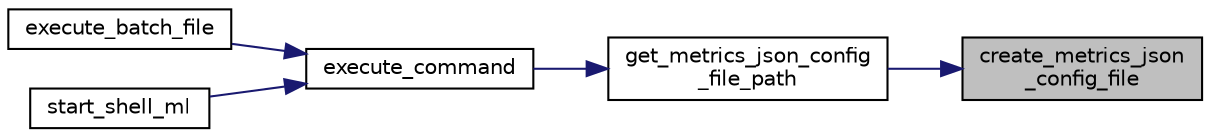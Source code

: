 digraph "create_metrics_json_config_file"
{
 // LATEX_PDF_SIZE
  edge [fontname="Helvetica",fontsize="10",labelfontname="Helvetica",labelfontsize="10"];
  node [fontname="Helvetica",fontsize="10",shape=record];
  rankdir="RL";
  Node1 [label="create_metrics_json\l_config_file",height=0.2,width=0.4,color="black", fillcolor="grey75", style="filled", fontcolor="black",tooltip="Creates the \"metrics\" JSON configuration file, that it's going to use."];
  Node1 -> Node2 [dir="back",color="midnightblue",fontsize="10",style="solid",fontname="Helvetica"];
  Node2 [label="get_metrics_json_config\l_file_path",height=0.2,width=0.4,color="black", fillcolor="white", style="filled",URL="$metrics__utils_8h.html#a2b42765f3507acbadc050e9ebebb0394",tooltip="According to argv passed by the user of the shell, parses them and get the path to the \"metrics\" conf..."];
  Node2 -> Node3 [dir="back",color="midnightblue",fontsize="10",style="solid",fontname="Helvetica"];
  Node3 [label="execute_command",height=0.2,width=0.4,color="black", fillcolor="white", style="filled",URL="$shell_8h.html#af4d001c69e9117bdd4a376cdfc19ebaa",tooltip="Executes certain command, could be an internal one, external one, or unexistent."];
  Node3 -> Node4 [dir="back",color="midnightblue",fontsize="10",style="solid",fontname="Helvetica"];
  Node4 [label="execute_batch_file",height=0.2,width=0.4,color="black", fillcolor="white", style="filled",URL="$shell_8h.html#a12cd2bfd0ac9c31c478b2eb2c9ba5e07",tooltip="Tries to execute a certain (no comments, one line per command) batch file."];
  Node3 -> Node5 [dir="back",color="midnightblue",fontsize="10",style="solid",fontname="Helvetica"];
  Node5 [label="start_shell_ml",height=0.2,width=0.4,color="black", fillcolor="white", style="filled",URL="$shell_8h.html#aa0b33b10ee17128cdb061acf8707afd1",tooltip="Starts the custom shell main loop."];
}

